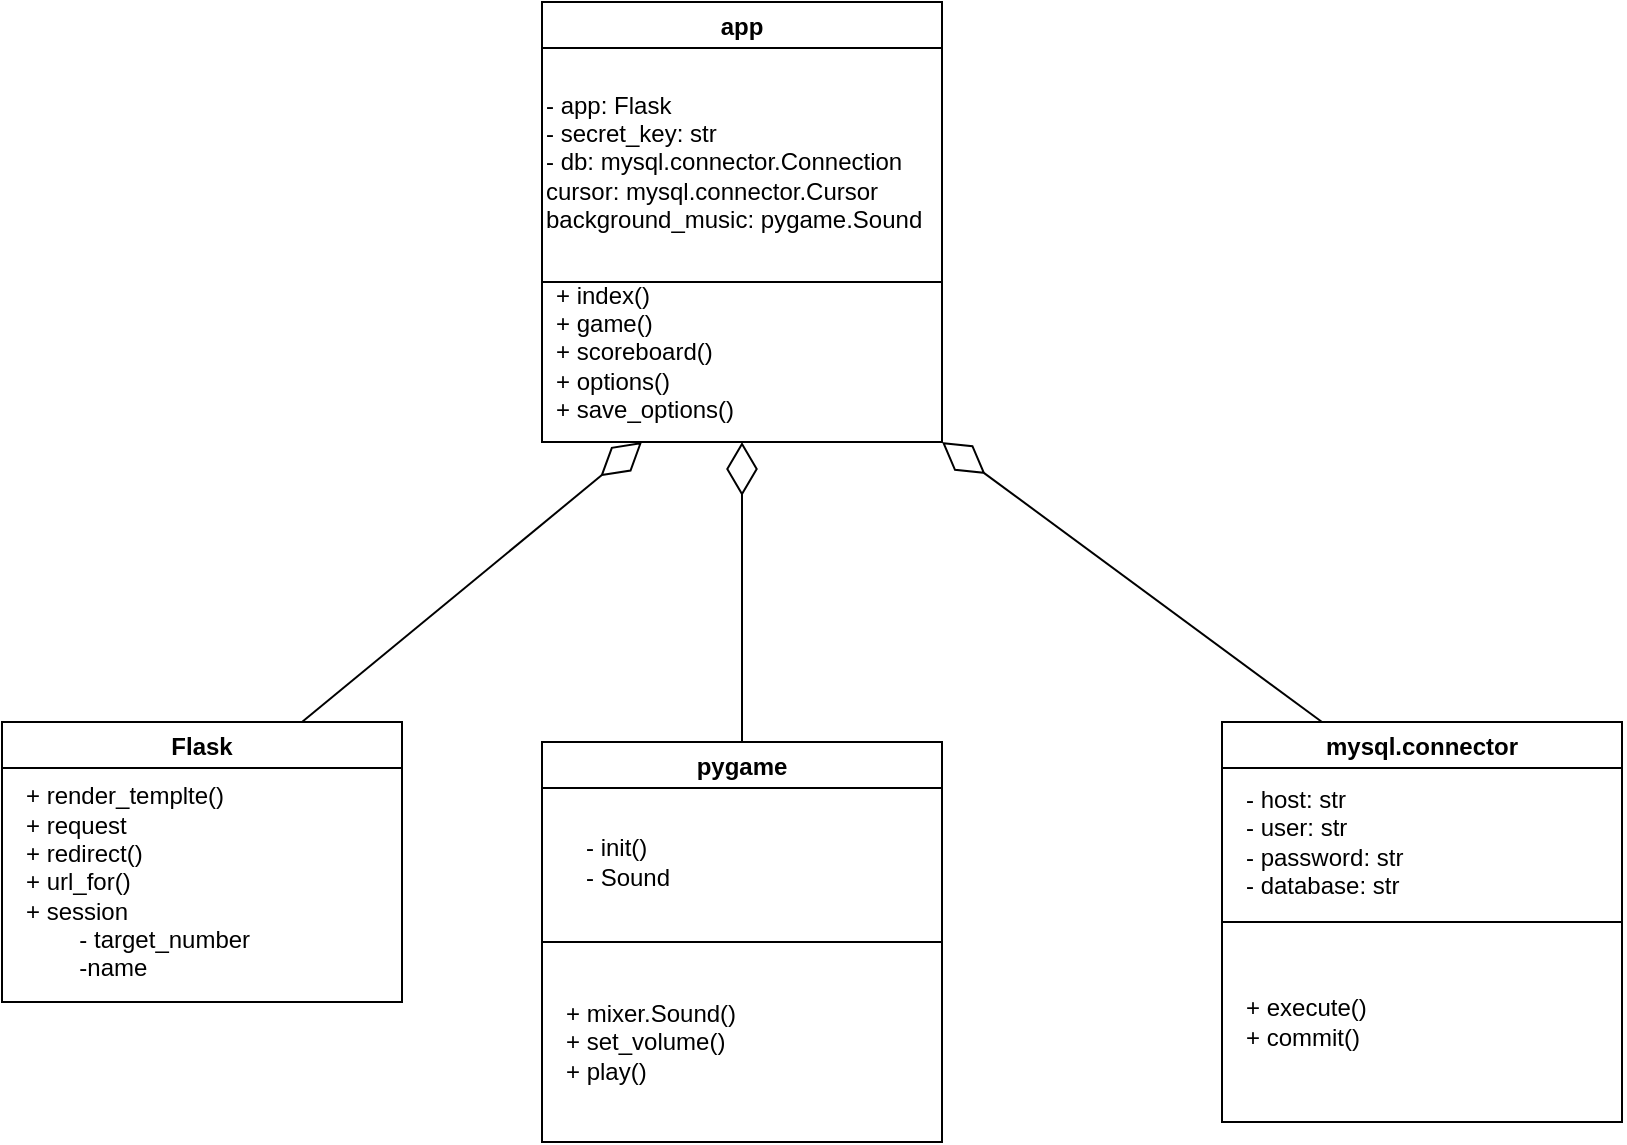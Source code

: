 <mxfile version="15.8.4" type="device"><diagram id="MMDarXtP45z_VUJbEL5A" name="Seite-1"><mxGraphModel dx="1038" dy="641" grid="1" gridSize="10" guides="1" tooltips="1" connect="1" arrows="1" fold="1" page="1" pageScale="1" pageWidth="1654" pageHeight="1169" math="0" shadow="0"><root><mxCell id="0"/><mxCell id="1" parent="0"/><mxCell id="bopp_AI_pfD7g03ZQKsT-1" value="app" style="swimlane;" vertex="1" parent="1"><mxGeometry x="380" y="110" width="200" height="220" as="geometry"/></mxCell><mxCell id="bopp_AI_pfD7g03ZQKsT-8" value="- app: Flask&lt;br&gt;- secret_key: str&lt;br&gt;- db: mysql.connector.Connection&lt;br&gt;cursor: mysql.connector.Cursor&lt;br&gt;background_music: pygame.Sound" style="text;html=1;strokeColor=none;fillColor=none;align=left;verticalAlign=middle;whiteSpace=wrap;rounded=0;" vertex="1" parent="bopp_AI_pfD7g03ZQKsT-1"><mxGeometry y="20" width="200" height="120" as="geometry"/></mxCell><mxCell id="bopp_AI_pfD7g03ZQKsT-11" value="+ index()&lt;br&gt;+ game()&lt;br&gt;+ scoreboard()&lt;br&gt;+ options()&lt;br&gt;+ save_options()" style="text;html=1;strokeColor=none;fillColor=none;align=left;verticalAlign=middle;whiteSpace=wrap;rounded=0;" vertex="1" parent="bopp_AI_pfD7g03ZQKsT-1"><mxGeometry x="5" y="140" width="150" height="70" as="geometry"/></mxCell><mxCell id="bopp_AI_pfD7g03ZQKsT-2" value="Flask" style="swimlane;" vertex="1" parent="1"><mxGeometry x="110" y="470" width="200" height="140" as="geometry"/></mxCell><mxCell id="bopp_AI_pfD7g03ZQKsT-13" value="+ render_templte()&lt;br&gt;+ request&lt;br&gt;+ redirect()&lt;br&gt;+ url_for()&lt;br&gt;+ session&lt;br&gt;&lt;span style=&quot;white-space: pre&quot;&gt;&#9;&lt;/span&gt;- target_number&lt;br&gt;&lt;span style=&quot;white-space: pre&quot;&gt;&#9;&lt;/span&gt;-name" style="text;html=1;strokeColor=none;fillColor=none;align=left;verticalAlign=middle;whiteSpace=wrap;rounded=0;" vertex="1" parent="bopp_AI_pfD7g03ZQKsT-2"><mxGeometry x="10" y="30" width="170" height="100" as="geometry"/></mxCell><mxCell id="bopp_AI_pfD7g03ZQKsT-3" value="mysql.connector" style="swimlane;" vertex="1" parent="1"><mxGeometry x="720" y="470" width="200" height="200" as="geometry"/></mxCell><mxCell id="bopp_AI_pfD7g03ZQKsT-17" value="- host: str&lt;br&gt;- user: str&lt;br&gt;- password: str&lt;br&gt;- database: str" style="text;html=1;strokeColor=none;fillColor=none;align=left;verticalAlign=middle;whiteSpace=wrap;rounded=0;" vertex="1" parent="bopp_AI_pfD7g03ZQKsT-3"><mxGeometry x="10" y="30" width="180" height="60" as="geometry"/></mxCell><mxCell id="bopp_AI_pfD7g03ZQKsT-19" value="+ execute()&lt;br&gt;+ commit()" style="text;html=1;strokeColor=none;fillColor=none;align=left;verticalAlign=middle;whiteSpace=wrap;rounded=0;" vertex="1" parent="bopp_AI_pfD7g03ZQKsT-3"><mxGeometry x="10" y="110" width="180" height="80" as="geometry"/></mxCell><mxCell id="bopp_AI_pfD7g03ZQKsT-4" value="pygame" style="swimlane;" vertex="1" parent="1"><mxGeometry x="380" y="480" width="200" height="200" as="geometry"/></mxCell><mxCell id="bopp_AI_pfD7g03ZQKsT-14" value="- init()&lt;br&gt;- Sound" style="text;html=1;strokeColor=none;fillColor=none;align=left;verticalAlign=middle;whiteSpace=wrap;rounded=0;" vertex="1" parent="bopp_AI_pfD7g03ZQKsT-4"><mxGeometry x="20" y="40" width="160" height="40" as="geometry"/></mxCell><mxCell id="bopp_AI_pfD7g03ZQKsT-16" value="+ mixer.Sound()&lt;br&gt;+ set_volume()&lt;br&gt;+ play()" style="text;html=1;strokeColor=none;fillColor=none;align=left;verticalAlign=middle;whiteSpace=wrap;rounded=0;" vertex="1" parent="bopp_AI_pfD7g03ZQKsT-4"><mxGeometry x="10" y="110" width="180" height="80" as="geometry"/></mxCell><mxCell id="bopp_AI_pfD7g03ZQKsT-5" value="" style="endArrow=diamondThin;endFill=0;endSize=24;html=1;rounded=0;exitX=0.75;exitY=0;exitDx=0;exitDy=0;entryX=0.25;entryY=1;entryDx=0;entryDy=0;" edge="1" parent="1" source="bopp_AI_pfD7g03ZQKsT-2" target="bopp_AI_pfD7g03ZQKsT-1"><mxGeometry width="160" relative="1" as="geometry"><mxPoint x="450" y="530" as="sourcePoint"/><mxPoint x="610" y="530" as="targetPoint"/></mxGeometry></mxCell><mxCell id="bopp_AI_pfD7g03ZQKsT-6" value="" style="endArrow=diamondThin;endFill=0;endSize=24;html=1;rounded=0;exitX=0.25;exitY=0;exitDx=0;exitDy=0;entryX=1;entryY=1;entryDx=0;entryDy=0;" edge="1" parent="1" source="bopp_AI_pfD7g03ZQKsT-3" target="bopp_AI_pfD7g03ZQKsT-1"><mxGeometry width="160" relative="1" as="geometry"><mxPoint x="390" y="410" as="sourcePoint"/><mxPoint x="440" y="320" as="targetPoint"/></mxGeometry></mxCell><mxCell id="bopp_AI_pfD7g03ZQKsT-7" value="" style="endArrow=diamondThin;endFill=0;endSize=24;html=1;rounded=0;exitX=0.5;exitY=0;exitDx=0;exitDy=0;entryX=0.5;entryY=1;entryDx=0;entryDy=0;" edge="1" parent="1" source="bopp_AI_pfD7g03ZQKsT-4" target="bopp_AI_pfD7g03ZQKsT-1"><mxGeometry width="160" relative="1" as="geometry"><mxPoint x="400" y="420" as="sourcePoint"/><mxPoint x="450" y="330" as="targetPoint"/></mxGeometry></mxCell><mxCell id="bopp_AI_pfD7g03ZQKsT-9" value="" style="endArrow=none;html=1;rounded=0;exitX=0;exitY=1;exitDx=0;exitDy=0;" edge="1" parent="1" source="bopp_AI_pfD7g03ZQKsT-8"><mxGeometry width="50" height="50" relative="1" as="geometry"><mxPoint x="500" y="390" as="sourcePoint"/><mxPoint x="580" y="250" as="targetPoint"/></mxGeometry></mxCell><mxCell id="bopp_AI_pfD7g03ZQKsT-15" value="" style="endArrow=none;html=1;rounded=0;exitX=0;exitY=0.5;exitDx=0;exitDy=0;entryX=1;entryY=0.5;entryDx=0;entryDy=0;" edge="1" parent="1" source="bopp_AI_pfD7g03ZQKsT-4" target="bopp_AI_pfD7g03ZQKsT-4"><mxGeometry width="50" height="50" relative="1" as="geometry"><mxPoint x="410" y="500" as="sourcePoint"/><mxPoint x="460" y="450" as="targetPoint"/></mxGeometry></mxCell><mxCell id="bopp_AI_pfD7g03ZQKsT-18" value="" style="endArrow=none;html=1;rounded=0;exitX=0;exitY=0.5;exitDx=0;exitDy=0;entryX=1;entryY=0.5;entryDx=0;entryDy=0;" edge="1" parent="1" source="bopp_AI_pfD7g03ZQKsT-3" target="bopp_AI_pfD7g03ZQKsT-3"><mxGeometry width="50" height="50" relative="1" as="geometry"><mxPoint x="410" y="470" as="sourcePoint"/><mxPoint x="460" y="420" as="targetPoint"/></mxGeometry></mxCell></root></mxGraphModel></diagram></mxfile>